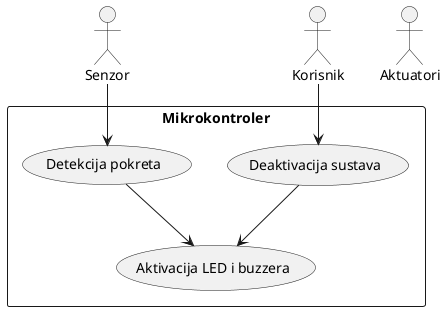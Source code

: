 @startuml
actor Senzor
actor Korisnik
actor Aktuatori

rectangle "Mikrokontroler" {
  usecase "Detekcija pokreta" as UC1
  usecase "Aktivacija LED i buzzera" as UC2
  usecase "Deaktivacija sustava" as UC3
}

Senzor --> UC1
UC1 --> UC2
Korisnik --> UC3
UC3 --> UC2
@enduml
